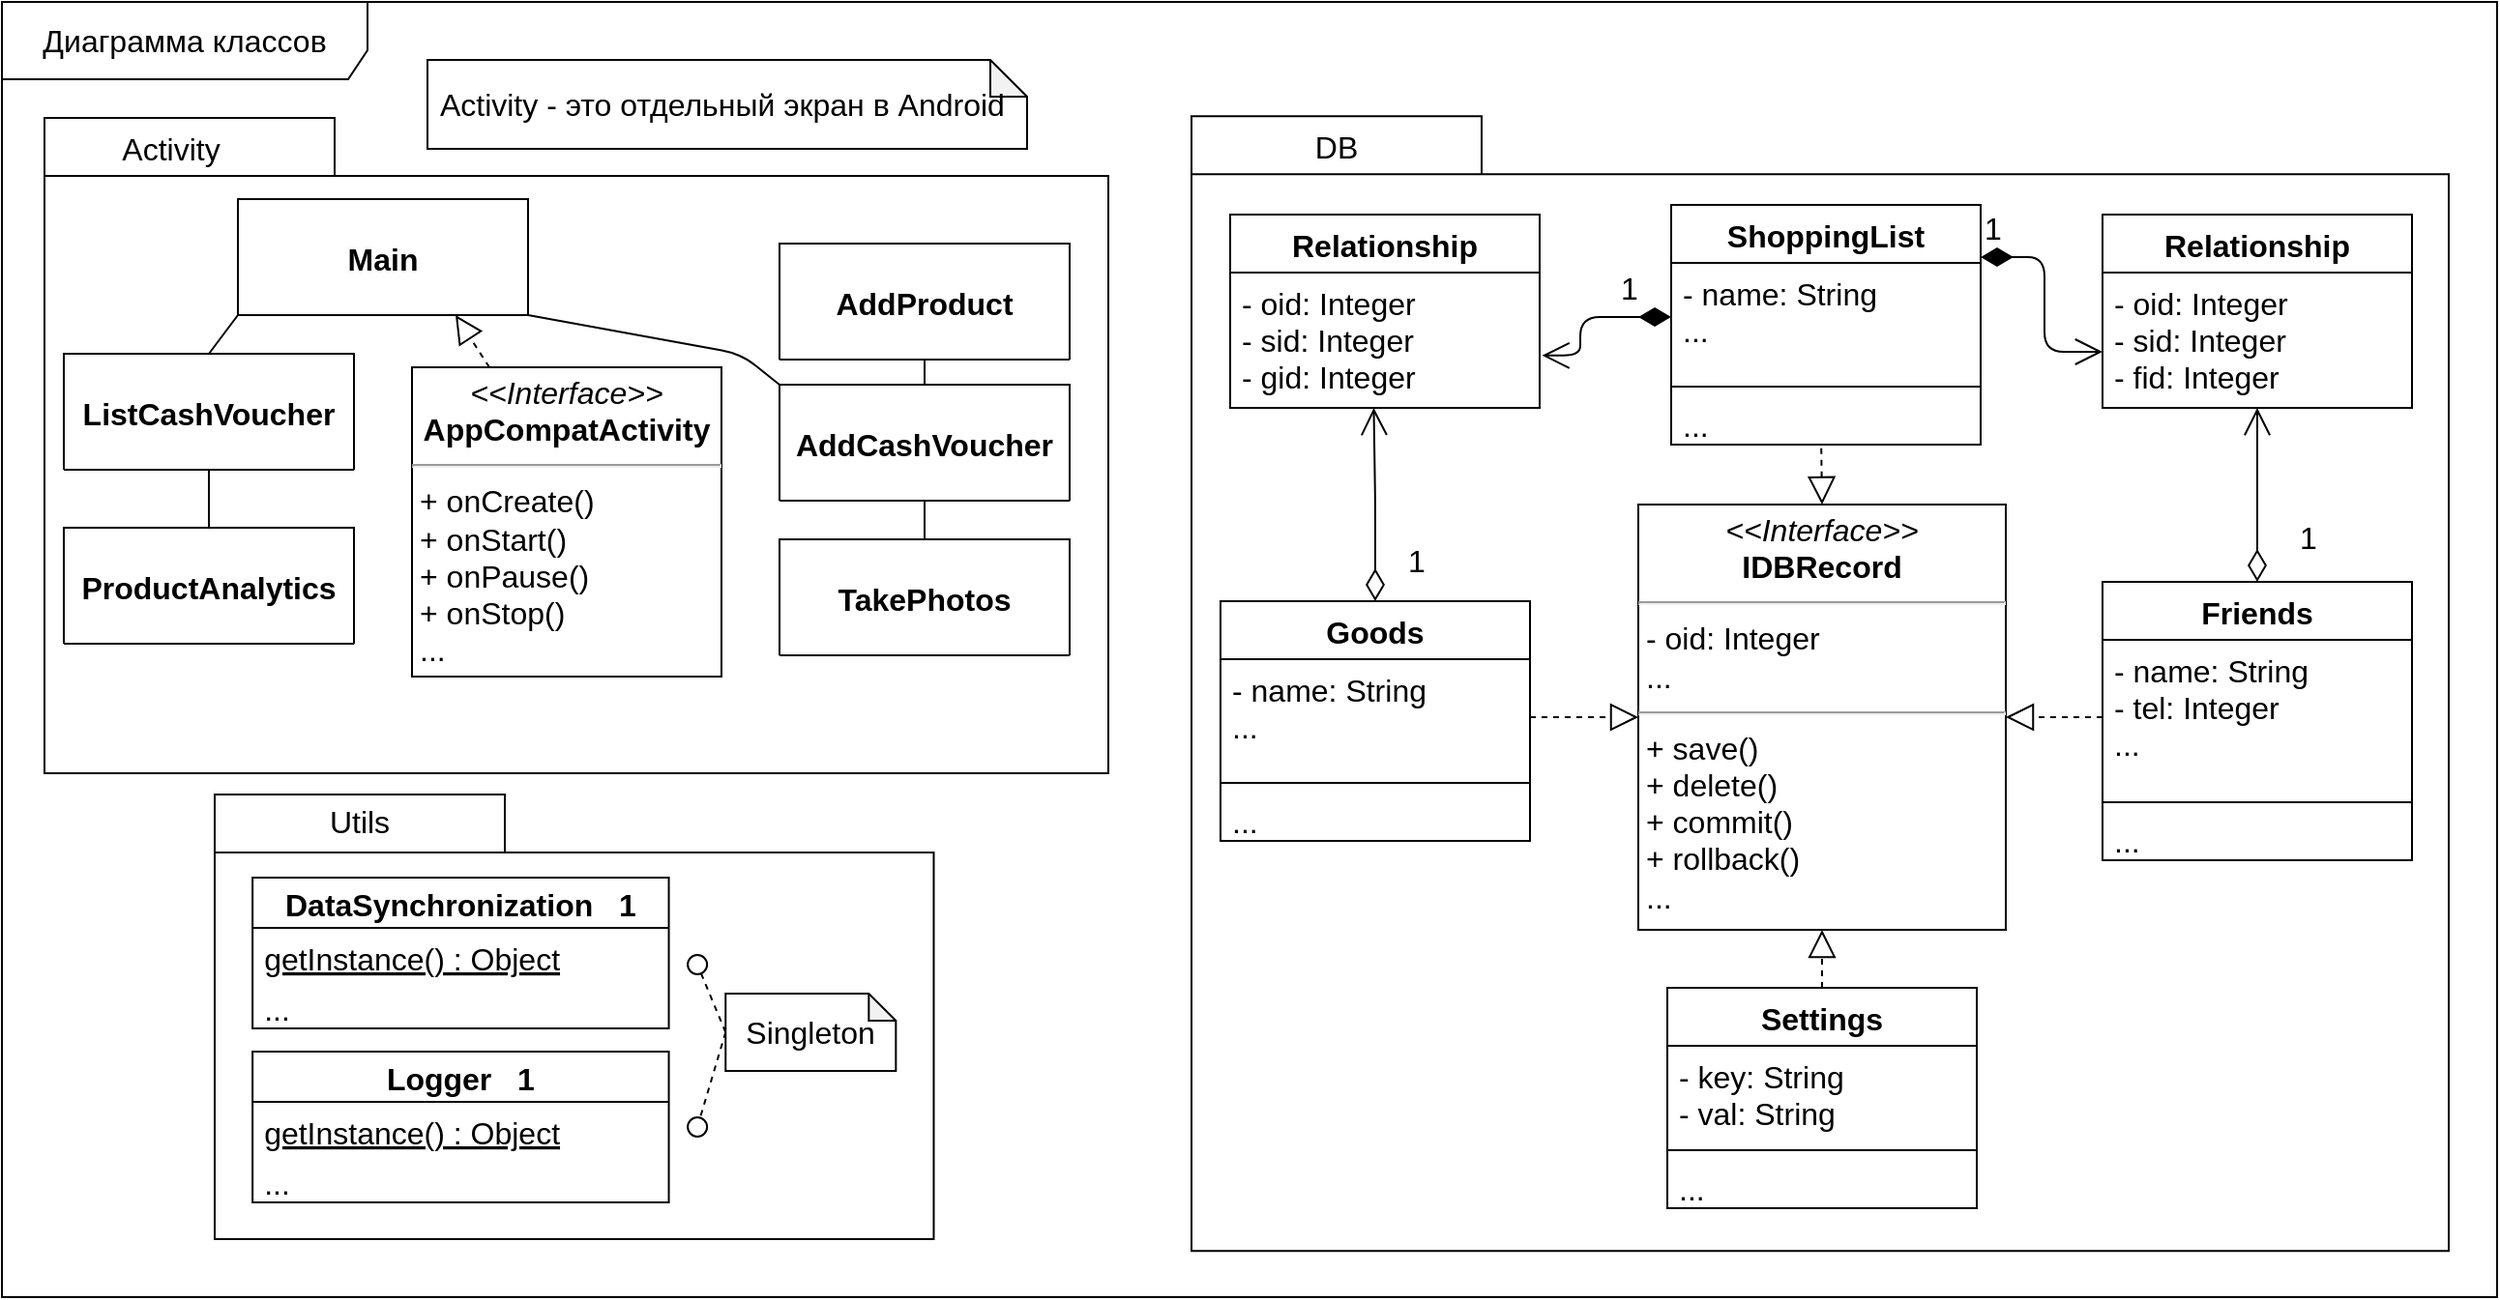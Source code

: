 <mxfile version="14.1.8" type="device"><diagram name="Page-1" id="e7e014a7-5840-1c2e-5031-d8a46d1fe8dd"><mxGraphModel dx="4369" dy="2000" grid="1" gridSize="10" guides="1" tooltips="1" connect="1" arrows="1" fold="1" page="1" pageScale="1" pageWidth="1169" pageHeight="826" background="none" math="0" shadow="0"><root><mxCell id="0"/><mxCell id="1" parent="0"/><mxCell id="31887JfQ04T_51z_vyh9-67" value="Диаграмма классов" style="shape=umlFrame;whiteSpace=wrap;html=1;width=189;height=40;fontSize=16;" parent="1" vertex="1"><mxGeometry x="-2320" y="-800" width="1290" height="670" as="geometry"/></mxCell><mxCell id="ZYxq8bh_t1jE5T7OPu3j-10" value="" style="group" vertex="1" connectable="0" parent="1"><mxGeometry x="-1705" y="-750" width="650" height="587" as="geometry"/></mxCell><mxCell id="ZYxq8bh_t1jE5T7OPu3j-37" value="" style="group" vertex="1" connectable="0" parent="ZYxq8bh_t1jE5T7OPu3j-10"><mxGeometry y="9.172" width="650.0" height="587" as="geometry"/></mxCell><mxCell id="ZYxq8bh_t1jE5T7OPu3j-11" value="" style="shape=folder;fontStyle=1;spacingTop=10;tabWidth=150;tabHeight=30;tabPosition=left;html=1;fillColor=none;fontSize=16;" vertex="1" parent="ZYxq8bh_t1jE5T7OPu3j-37"><mxGeometry width="650.0" height="587" as="geometry"/></mxCell><mxCell id="ZYxq8bh_t1jE5T7OPu3j-12" value="DB" style="text;align=center;fontStyle=0;verticalAlign=middle;spacingLeft=3;spacingRight=3;strokeColor=none;rotatable=0;points=[[0,0.5],[1,0.5]];portConstraint=eastwest;fillColor=none;fontSize=16;" vertex="1" parent="ZYxq8bh_t1jE5T7OPu3j-37"><mxGeometry width="150" height="30" as="geometry"/></mxCell><mxCell id="ZYxq8bh_t1jE5T7OPu3j-35" value="" style="group" vertex="1" connectable="0" parent="1"><mxGeometry x="-2190.437" y="-347" width="352.177" height="190" as="geometry"/></mxCell><mxCell id="ZYxq8bh_t1jE5T7OPu3j-14" value="DataSynchronization   1" style="swimlane;fontStyle=1;childLayout=stackLayout;horizontal=1;startSize=26;fillColor=none;horizontalStack=0;resizeParent=1;resizeParentMax=0;resizeLast=0;collapsible=1;marginBottom=0;fontSize=16;" vertex="1" parent="ZYxq8bh_t1jE5T7OPu3j-35"><mxGeometry width="215.217" height="78" as="geometry"/></mxCell><mxCell id="ZYxq8bh_t1jE5T7OPu3j-23" value="getInstance() : Object" style="text;strokeColor=none;fillColor=none;align=left;verticalAlign=top;spacingLeft=4;spacingRight=4;overflow=hidden;rotatable=0;points=[[0,0.5],[1,0.5]];portConstraint=eastwest;fontSize=16;fontStyle=4" vertex="1" parent="ZYxq8bh_t1jE5T7OPu3j-14"><mxGeometry y="26" width="215.217" height="26.0" as="geometry"/></mxCell><mxCell id="ZYxq8bh_t1jE5T7OPu3j-15" value="..." style="text;strokeColor=none;fillColor=none;align=left;verticalAlign=top;spacingLeft=4;spacingRight=4;overflow=hidden;rotatable=0;points=[[0,0.5],[1,0.5]];portConstraint=eastwest;fontSize=16;" vertex="1" parent="ZYxq8bh_t1jE5T7OPu3j-14"><mxGeometry y="52" width="215.217" height="26.0" as="geometry"/></mxCell><mxCell id="ZYxq8bh_t1jE5T7OPu3j-18" value="Logger   1" style="swimlane;fontStyle=1;childLayout=stackLayout;horizontal=1;startSize=26;fillColor=none;horizontalStack=0;resizeParent=1;resizeParentMax=0;resizeLast=0;collapsible=1;marginBottom=0;fontSize=16;" vertex="1" parent="ZYxq8bh_t1jE5T7OPu3j-35"><mxGeometry y="90" width="215.217" height="78" as="geometry"/></mxCell><mxCell id="ZYxq8bh_t1jE5T7OPu3j-22" value="getInstance() : Object" style="text;strokeColor=none;fillColor=none;align=left;verticalAlign=top;spacingLeft=4;spacingRight=4;overflow=hidden;rotatable=0;points=[[0,0.5],[1,0.5]];portConstraint=eastwest;fontSize=16;fontStyle=4" vertex="1" parent="ZYxq8bh_t1jE5T7OPu3j-18"><mxGeometry y="26" width="215.217" height="26.0" as="geometry"/></mxCell><mxCell id="ZYxq8bh_t1jE5T7OPu3j-19" value="..." style="text;strokeColor=none;fillColor=none;align=left;verticalAlign=top;spacingLeft=4;spacingRight=4;overflow=hidden;rotatable=0;points=[[0,0.5],[1,0.5]];portConstraint=eastwest;fontSize=16;" vertex="1" parent="ZYxq8bh_t1jE5T7OPu3j-18"><mxGeometry y="52" width="215.217" height="26.0" as="geometry"/></mxCell><mxCell id="ZYxq8bh_t1jE5T7OPu3j-29" value="" style="ellipse;whiteSpace=wrap;html=1;fontFamily=Helvetica;fontSize=12;fontColor=#000000;align=center;strokeColor=#000000;fillColor=#ffffff;points=[];aspect=fixed;resizable=0;" vertex="1" parent="ZYxq8bh_t1jE5T7OPu3j-35"><mxGeometry x="225.0" y="124.0" width="10" height="10" as="geometry"/></mxCell><mxCell id="ZYxq8bh_t1jE5T7OPu3j-32" value="" style="ellipse;whiteSpace=wrap;html=1;fontFamily=Helvetica;fontSize=12;fontColor=#000000;align=center;strokeColor=#000000;fillColor=#ffffff;points=[];aspect=fixed;resizable=0;" vertex="1" parent="ZYxq8bh_t1jE5T7OPu3j-35"><mxGeometry x="225.0" y="40" width="10" height="10" as="geometry"/></mxCell><mxCell id="ZYxq8bh_t1jE5T7OPu3j-26" value="Singleton" style="shape=note;whiteSpace=wrap;html=1;backgroundOutline=1;darkOpacity=0.05;fillColor=none;fontSize=16;size=14;" vertex="1" parent="ZYxq8bh_t1jE5T7OPu3j-35"><mxGeometry x="244.565" y="60" width="88.043" height="40" as="geometry"/></mxCell><mxCell id="ZYxq8bh_t1jE5T7OPu3j-31" value="" style="rounded=0;orthogonalLoop=1;jettySize=auto;html=1;endArrow=none;endFill=0;fontSize=16;dashed=1;exitX=0;exitY=0.5;exitDx=0;exitDy=0;exitPerimeter=0;" edge="1" parent="ZYxq8bh_t1jE5T7OPu3j-35" target="ZYxq8bh_t1jE5T7OPu3j-32" source="ZYxq8bh_t1jE5T7OPu3j-26"><mxGeometry x="309.997" y="-90" as="geometry"><mxPoint x="97.826" y="-65" as="sourcePoint"/></mxGeometry></mxCell><mxCell id="ZYxq8bh_t1jE5T7OPu3j-27" value="" style="rounded=0;orthogonalLoop=1;jettySize=auto;html=1;endArrow=none;endFill=0;fontSize=16;dashed=1;exitX=0;exitY=0.5;exitDx=0;exitDy=0;exitPerimeter=0;" edge="1" target="ZYxq8bh_t1jE5T7OPu3j-29" parent="ZYxq8bh_t1jE5T7OPu3j-35" source="ZYxq8bh_t1jE5T7OPu3j-26"><mxGeometry x="309.997" y="-90" as="geometry"><mxPoint x="88.043" y="-75" as="sourcePoint"/></mxGeometry></mxCell><mxCell id="ZYxq8bh_t1jE5T7OPu3j-34" value="" style="group" vertex="1" connectable="0" parent="ZYxq8bh_t1jE5T7OPu3j-35"><mxGeometry x="-19.563" y="-43" width="371.74" height="230" as="geometry"/></mxCell><mxCell id="ZYxq8bh_t1jE5T7OPu3j-8" value="" style="shape=folder;fontStyle=1;spacingTop=10;tabWidth=150;tabHeight=30;tabPosition=left;html=1;fillColor=none;fontSize=16;" vertex="1" parent="ZYxq8bh_t1jE5T7OPu3j-34"><mxGeometry width="371.74" height="230" as="geometry"/></mxCell><mxCell id="ZYxq8bh_t1jE5T7OPu3j-9" value="Utils" style="text;align=center;fontStyle=0;verticalAlign=middle;spacingLeft=3;spacingRight=3;strokeColor=none;rotatable=0;points=[[0,0.5],[1,0.5]];portConstraint=eastwest;fillColor=none;fontSize=16;" vertex="1" parent="ZYxq8bh_t1jE5T7OPu3j-34"><mxGeometry x="0.003" width="150.0" height="26.379" as="geometry"/></mxCell><mxCell id="ZYxq8bh_t1jE5T7OPu3j-36" value="" style="group" vertex="1" connectable="0" parent="1"><mxGeometry x="-1690" y="-695" width="616" height="519" as="geometry"/></mxCell><mxCell id="rLfA0zWCiQZh1iKf0BME-2" value="&lt;p style=&quot;margin: 4px 0px 0px ; text-align: center ; font-size: 16px&quot;&gt;&lt;i style=&quot;font-size: 16px&quot;&gt;&amp;lt;&amp;lt;Interface&amp;gt;&amp;gt;&lt;/i&gt;&lt;br style=&quot;font-size: 16px&quot;&gt;&lt;b style=&quot;font-size: 16px&quot;&gt;IDBRecord&lt;/b&gt;&lt;br style=&quot;font-size: 16px&quot;&gt;&lt;/p&gt;&lt;hr style=&quot;font-size: 16px&quot;&gt;&lt;p style=&quot;margin: 0px 0px 0px 4px ; font-size: 16px&quot;&gt;- oid: Integer&lt;br style=&quot;font-size: 16px&quot;&gt;...&lt;/p&gt;&lt;hr style=&quot;font-size: 16px&quot;&gt;&lt;p style=&quot;margin: 0px 0px 0px 4px ; font-size: 16px&quot;&gt;+ save()&lt;br style=&quot;font-size: 16px&quot;&gt;+ delete()&lt;/p&gt;&lt;p style=&quot;margin: 0px 0px 0px 4px ; font-size: 16px&quot;&gt;+ commit()&lt;br style=&quot;font-size: 16px&quot;&gt;&lt;/p&gt;&lt;p style=&quot;margin: 0px 0px 0px 4px ; font-size: 16px&quot;&gt;+ rollback()&lt;/p&gt;&lt;p style=&quot;margin: 0px 0px 0px 4px ; font-size: 16px&quot;&gt;...&lt;/p&gt;" style="verticalAlign=top;align=left;overflow=fill;fontSize=16;fontFamily=Helvetica;html=1;" parent="ZYxq8bh_t1jE5T7OPu3j-36" vertex="1"><mxGeometry x="216" y="155" width="190" height="220" as="geometry"/></mxCell><mxCell id="rLfA0zWCiQZh1iKf0BME-4" value="Settings" style="swimlane;fontStyle=1;align=center;verticalAlign=top;childLayout=stackLayout;horizontal=1;startSize=30;horizontalStack=0;resizeParent=1;resizeParentMax=0;resizeLast=0;collapsible=1;marginBottom=0;fontSize=16;" parent="ZYxq8bh_t1jE5T7OPu3j-36" vertex="1"><mxGeometry x="231" y="405" width="160" height="114" as="geometry"/></mxCell><mxCell id="rLfA0zWCiQZh1iKf0BME-5" value="- key: String&#10;- val: String" style="text;strokeColor=none;fillColor=none;align=left;verticalAlign=top;spacingLeft=4;spacingRight=4;overflow=hidden;rotatable=0;points=[[0,0.5],[1,0.5]];portConstraint=eastwest;fontSize=16;" parent="rLfA0zWCiQZh1iKf0BME-4" vertex="1"><mxGeometry y="30" width="160" height="50" as="geometry"/></mxCell><mxCell id="rLfA0zWCiQZh1iKf0BME-6" value="" style="line;strokeWidth=1;fillColor=none;align=left;verticalAlign=middle;spacingTop=-1;spacingLeft=3;spacingRight=3;rotatable=0;labelPosition=right;points=[];portConstraint=eastwest;fontSize=16;" parent="rLfA0zWCiQZh1iKf0BME-4" vertex="1"><mxGeometry y="80" width="160" height="8" as="geometry"/></mxCell><mxCell id="rLfA0zWCiQZh1iKf0BME-7" value="..." style="text;strokeColor=none;fillColor=none;align=left;verticalAlign=top;spacingLeft=4;spacingRight=4;overflow=hidden;rotatable=0;points=[[0,0.5],[1,0.5]];portConstraint=eastwest;fontSize=16;" parent="rLfA0zWCiQZh1iKf0BME-4" vertex="1"><mxGeometry y="88" width="160" height="26" as="geometry"/></mxCell><mxCell id="rLfA0zWCiQZh1iKf0BME-8" value="" style="endArrow=block;dashed=1;endFill=0;endSize=12;html=1;fontSize=16;entryX=0.5;entryY=1;entryDx=0;entryDy=0;" parent="ZYxq8bh_t1jE5T7OPu3j-36" source="rLfA0zWCiQZh1iKf0BME-4" target="rLfA0zWCiQZh1iKf0BME-2" edge="1"><mxGeometry width="160" relative="1" as="geometry"><mxPoint x="836" y="341" as="sourcePoint"/><mxPoint x="836" y="231" as="targetPoint"/></mxGeometry></mxCell><mxCell id="rLfA0zWCiQZh1iKf0BME-9" value="Friends" style="swimlane;fontStyle=1;align=center;verticalAlign=top;childLayout=stackLayout;horizontal=1;startSize=30;horizontalStack=0;resizeParent=1;resizeParentMax=0;resizeLast=0;collapsible=1;marginBottom=0;fontSize=16;" parent="ZYxq8bh_t1jE5T7OPu3j-36" vertex="1"><mxGeometry x="456" y="195" width="160" height="144" as="geometry"/></mxCell><mxCell id="rLfA0zWCiQZh1iKf0BME-10" value="- name: String&#10;- tel: Integer&#10;..." style="text;strokeColor=none;fillColor=none;align=left;verticalAlign=top;spacingLeft=4;spacingRight=4;overflow=hidden;rotatable=0;points=[[0,0.5],[1,0.5]];portConstraint=eastwest;fontSize=16;" parent="rLfA0zWCiQZh1iKf0BME-9" vertex="1"><mxGeometry y="30" width="160" height="80" as="geometry"/></mxCell><mxCell id="rLfA0zWCiQZh1iKf0BME-11" value="" style="line;strokeWidth=1;fillColor=none;align=left;verticalAlign=middle;spacingTop=-1;spacingLeft=3;spacingRight=3;rotatable=0;labelPosition=right;points=[];portConstraint=eastwest;fontSize=16;" parent="rLfA0zWCiQZh1iKf0BME-9" vertex="1"><mxGeometry y="110" width="160" height="8" as="geometry"/></mxCell><mxCell id="rLfA0zWCiQZh1iKf0BME-12" value="..." style="text;strokeColor=none;fillColor=none;align=left;verticalAlign=top;spacingLeft=4;spacingRight=4;overflow=hidden;rotatable=0;points=[[0,0.5],[1,0.5]];portConstraint=eastwest;fontSize=16;" parent="rLfA0zWCiQZh1iKf0BME-9" vertex="1"><mxGeometry y="118" width="160" height="26" as="geometry"/></mxCell><mxCell id="rLfA0zWCiQZh1iKf0BME-13" value="ShoppingList" style="swimlane;fontStyle=1;align=center;verticalAlign=top;childLayout=stackLayout;horizontal=1;startSize=30;horizontalStack=0;resizeParent=1;resizeParentMax=0;resizeLast=0;collapsible=1;marginBottom=0;fontSize=16;" parent="ZYxq8bh_t1jE5T7OPu3j-36" vertex="1"><mxGeometry x="233" width="160" height="124" as="geometry"/></mxCell><mxCell id="rLfA0zWCiQZh1iKf0BME-14" value="- name: String&#10;..." style="text;strokeColor=none;fillColor=none;align=left;verticalAlign=top;spacingLeft=4;spacingRight=4;overflow=hidden;rotatable=0;points=[[0,0.5],[1,0.5]];portConstraint=eastwest;fontSize=16;" parent="rLfA0zWCiQZh1iKf0BME-13" vertex="1"><mxGeometry y="30" width="160" height="60" as="geometry"/></mxCell><mxCell id="rLfA0zWCiQZh1iKf0BME-15" value="" style="line;strokeWidth=1;fillColor=none;align=left;verticalAlign=middle;spacingTop=-1;spacingLeft=3;spacingRight=3;rotatable=0;labelPosition=right;points=[];portConstraint=eastwest;fontSize=16;" parent="rLfA0zWCiQZh1iKf0BME-13" vertex="1"><mxGeometry y="90" width="160" height="8" as="geometry"/></mxCell><mxCell id="rLfA0zWCiQZh1iKf0BME-16" value="..." style="text;strokeColor=none;fillColor=none;align=left;verticalAlign=top;spacingLeft=4;spacingRight=4;overflow=hidden;rotatable=0;points=[[0,0.5],[1,0.5]];portConstraint=eastwest;fontSize=16;" parent="rLfA0zWCiQZh1iKf0BME-13" vertex="1"><mxGeometry y="98" width="160" height="26" as="geometry"/></mxCell><mxCell id="rLfA0zWCiQZh1iKf0BME-17" value="Goods" style="swimlane;fontStyle=1;align=center;verticalAlign=top;childLayout=stackLayout;horizontal=1;startSize=30;horizontalStack=0;resizeParent=1;resizeParentMax=0;resizeLast=0;collapsible=1;marginBottom=0;fontSize=16;" parent="ZYxq8bh_t1jE5T7OPu3j-36" vertex="1"><mxGeometry y="205" width="160" height="124" as="geometry"/></mxCell><mxCell id="rLfA0zWCiQZh1iKf0BME-18" value="- name: String&#10;..." style="text;strokeColor=none;fillColor=none;align=left;verticalAlign=top;spacingLeft=4;spacingRight=4;overflow=hidden;rotatable=0;points=[[0,0.5],[1,0.5]];portConstraint=eastwest;fontSize=16;" parent="rLfA0zWCiQZh1iKf0BME-17" vertex="1"><mxGeometry y="30" width="160" height="60" as="geometry"/></mxCell><mxCell id="rLfA0zWCiQZh1iKf0BME-19" value="" style="line;strokeWidth=1;fillColor=none;align=left;verticalAlign=middle;spacingTop=-1;spacingLeft=3;spacingRight=3;rotatable=0;labelPosition=right;points=[];portConstraint=eastwest;fontSize=16;" parent="rLfA0zWCiQZh1iKf0BME-17" vertex="1"><mxGeometry y="90" width="160" height="8" as="geometry"/></mxCell><mxCell id="rLfA0zWCiQZh1iKf0BME-20" value="..." style="text;strokeColor=none;fillColor=none;align=left;verticalAlign=top;spacingLeft=4;spacingRight=4;overflow=hidden;rotatable=0;points=[[0,0.5],[1,0.5]];portConstraint=eastwest;fontSize=16;" parent="rLfA0zWCiQZh1iKf0BME-17" vertex="1"><mxGeometry y="98" width="160" height="26" as="geometry"/></mxCell><mxCell id="rLfA0zWCiQZh1iKf0BME-21" value="Relationship" style="swimlane;fontStyle=1;align=center;verticalAlign=top;childLayout=stackLayout;horizontal=1;startSize=30;horizontalStack=0;resizeParent=1;resizeParentMax=0;resizeLast=0;collapsible=1;marginBottom=0;fontSize=16;" parent="ZYxq8bh_t1jE5T7OPu3j-36" vertex="1"><mxGeometry x="5" y="5" width="160" height="100" as="geometry"/></mxCell><mxCell id="rLfA0zWCiQZh1iKf0BME-22" value="- oid: Integer&#10;- sid: Integer&#10;- gid: Integer" style="text;strokeColor=none;fillColor=none;align=left;verticalAlign=top;spacingLeft=4;spacingRight=4;overflow=hidden;rotatable=0;points=[[0,0.5],[1,0.5]];portConstraint=eastwest;fontSize=16;" parent="rLfA0zWCiQZh1iKf0BME-21" vertex="1"><mxGeometry y="30" width="160" height="70" as="geometry"/></mxCell><mxCell id="rLfA0zWCiQZh1iKf0BME-27" value="" style="endArrow=block;dashed=1;endFill=0;endSize=12;html=1;fontSize=16;entryX=0.5;entryY=0;entryDx=0;entryDy=0;exitX=0.485;exitY=1.072;exitDx=0;exitDy=0;exitPerimeter=0;" parent="ZYxq8bh_t1jE5T7OPu3j-36" source="rLfA0zWCiQZh1iKf0BME-16" target="rLfA0zWCiQZh1iKf0BME-2" edge="1"><mxGeometry width="160" relative="1" as="geometry"><mxPoint x="336" y="105" as="sourcePoint"/><mxPoint x="556" y="225" as="targetPoint"/></mxGeometry></mxCell><mxCell id="rLfA0zWCiQZh1iKf0BME-28" value="" style="endArrow=block;dashed=1;endFill=0;endSize=12;html=1;fontSize=16;exitX=1;exitY=0.5;exitDx=0;exitDy=0;entryX=0;entryY=0.5;entryDx=0;entryDy=0;" parent="ZYxq8bh_t1jE5T7OPu3j-36" source="rLfA0zWCiQZh1iKf0BME-18" target="rLfA0zWCiQZh1iKf0BME-2" edge="1"><mxGeometry width="160" relative="1" as="geometry"><mxPoint x="396" y="225" as="sourcePoint"/><mxPoint x="556" y="225" as="targetPoint"/></mxGeometry></mxCell><mxCell id="rLfA0zWCiQZh1iKf0BME-29" value="" style="endArrow=block;dashed=1;endFill=0;endSize=12;html=1;fontSize=16;entryX=1;entryY=0.5;entryDx=0;entryDy=0;exitX=0;exitY=0.5;exitDx=0;exitDy=0;" parent="ZYxq8bh_t1jE5T7OPu3j-36" source="rLfA0zWCiQZh1iKf0BME-10" target="rLfA0zWCiQZh1iKf0BME-2" edge="1"><mxGeometry width="160" relative="1" as="geometry"><mxPoint x="496" y="535" as="sourcePoint"/><mxPoint x="556" y="225" as="targetPoint"/></mxGeometry></mxCell><mxCell id="rLfA0zWCiQZh1iKf0BME-30" value="Relationship" style="swimlane;fontStyle=1;align=center;verticalAlign=top;childLayout=stackLayout;horizontal=1;startSize=30;horizontalStack=0;resizeParent=1;resizeParentMax=0;resizeLast=0;collapsible=1;marginBottom=0;fontSize=16;" parent="ZYxq8bh_t1jE5T7OPu3j-36" vertex="1"><mxGeometry x="456" y="5" width="160" height="100" as="geometry"/></mxCell><mxCell id="rLfA0zWCiQZh1iKf0BME-31" value="- oid: Integer&#10;- sid: Integer&#10;- fid: Integer" style="text;strokeColor=none;fillColor=none;align=left;verticalAlign=top;spacingLeft=4;spacingRight=4;overflow=hidden;rotatable=0;points=[[0,0.5],[1,0.5]];portConstraint=eastwest;fontSize=16;" parent="rLfA0zWCiQZh1iKf0BME-30" vertex="1"><mxGeometry y="30" width="160" height="70" as="geometry"/></mxCell><mxCell id="rLfA0zWCiQZh1iKf0BME-32" value="1" style="endArrow=open;html=1;endSize=12;startArrow=diamondThin;startSize=14;startFill=0;edgeStyle=orthogonalEdgeStyle;align=left;verticalAlign=bottom;fontSize=16;entryX=0.464;entryY=1;entryDx=0;entryDy=0;entryPerimeter=0;exitX=0.5;exitY=0;exitDx=0;exitDy=0;" parent="ZYxq8bh_t1jE5T7OPu3j-36" source="rLfA0zWCiQZh1iKf0BME-17" target="rLfA0zWCiQZh1iKf0BME-22" edge="1"><mxGeometry x="-0.801" y="-15" relative="1" as="geometry"><mxPoint x="-24" y="395" as="sourcePoint"/><mxPoint x="136" y="395" as="targetPoint"/><mxPoint y="1" as="offset"/></mxGeometry></mxCell><mxCell id="rLfA0zWCiQZh1iKf0BME-34" value="1" style="endArrow=open;html=1;endSize=12;startArrow=diamondThin;startSize=14;startFill=0;edgeStyle=orthogonalEdgeStyle;align=left;verticalAlign=bottom;fontSize=16;exitX=0.5;exitY=0;exitDx=0;exitDy=0;" parent="ZYxq8bh_t1jE5T7OPu3j-36" source="rLfA0zWCiQZh1iKf0BME-9" target="rLfA0zWCiQZh1iKf0BME-30" edge="1"><mxGeometry x="-0.778" y="-20" relative="1" as="geometry"><mxPoint x="236" y="225" as="sourcePoint"/><mxPoint x="396" y="225" as="targetPoint"/><mxPoint y="-1" as="offset"/></mxGeometry></mxCell><mxCell id="rLfA0zWCiQZh1iKf0BME-35" value="1" style="endArrow=open;html=1;endSize=12;startArrow=diamondThin;startSize=14;startFill=1;edgeStyle=orthogonalEdgeStyle;align=left;verticalAlign=bottom;fontSize=16;entryX=1.008;entryY=0.613;entryDx=0;entryDy=0;entryPerimeter=0;" parent="ZYxq8bh_t1jE5T7OPu3j-36" source="rLfA0zWCiQZh1iKf0BME-13" target="rLfA0zWCiQZh1iKf0BME-22" edge="1"><mxGeometry x="-0.358" y="-3" relative="1" as="geometry"><mxPoint x="-19" y="435" as="sourcePoint"/><mxPoint x="141" y="435" as="targetPoint"/><Array as="points"><mxPoint x="186" y="58"/><mxPoint x="186" y="78"/></Array><mxPoint as="offset"/></mxGeometry></mxCell><mxCell id="rLfA0zWCiQZh1iKf0BME-36" value="1" style="endArrow=open;html=1;endSize=12;startArrow=diamondThin;startSize=14;startFill=1;edgeStyle=orthogonalEdgeStyle;align=left;verticalAlign=bottom;fontSize=16;" parent="ZYxq8bh_t1jE5T7OPu3j-36" source="rLfA0zWCiQZh1iKf0BME-13" target="rLfA0zWCiQZh1iKf0BME-30" edge="1"><mxGeometry x="-1" y="3" relative="1" as="geometry"><mxPoint x="356" y="225" as="sourcePoint"/><mxPoint x="516" y="225" as="targetPoint"/><Array as="points"><mxPoint x="426" y="27"/><mxPoint x="426" y="76"/></Array></mxGeometry></mxCell><mxCell id="ZYxq8bh_t1jE5T7OPu3j-55" value="" style="group" vertex="1" connectable="0" parent="1"><mxGeometry x="-2298" y="-740" width="600" height="339" as="geometry"/></mxCell><mxCell id="ZYxq8bh_t1jE5T7OPu3j-6" value="" style="group" vertex="1" connectable="0" parent="ZYxq8bh_t1jE5T7OPu3j-55"><mxGeometry width="550" height="339" as="geometry"/></mxCell><mxCell id="ZYxq8bh_t1jE5T7OPu3j-4" value="" style="shape=folder;fontStyle=1;spacingTop=10;tabWidth=150;tabHeight=30;tabPosition=left;html=1;fillColor=none;fontSize=16;" vertex="1" parent="ZYxq8bh_t1jE5T7OPu3j-6"><mxGeometry width="550" height="339" as="geometry"/></mxCell><mxCell id="ZYxq8bh_t1jE5T7OPu3j-5" value="Activity" style="text;align=center;fontStyle=0;verticalAlign=middle;spacingLeft=3;spacingRight=3;strokeColor=none;rotatable=0;points=[[0,0.5],[1,0.5]];portConstraint=eastwest;fillColor=none;fontSize=16;" vertex="1" parent="ZYxq8bh_t1jE5T7OPu3j-6"><mxGeometry width="130.955" height="30" as="geometry"/></mxCell><mxCell id="ZYxq8bh_t1jE5T7OPu3j-38" value="&lt;p style=&quot;margin: 4px 0px 0px ; text-align: center&quot;&gt;&lt;i style=&quot;font-size: 16px&quot;&gt;&amp;lt;&amp;lt;Interface&amp;gt;&amp;gt;&lt;/i&gt;&lt;br style=&quot;font-size: 16px&quot;&gt;&lt;b&gt;AppCompatActivity&lt;/b&gt;&lt;br style=&quot;font-size: 16px&quot;&gt;&lt;/p&gt;&lt;hr style=&quot;font-size: 16px&quot;&gt;&lt;p style=&quot;margin: 0px 0px 0px 4px ; font-size: 16px&quot;&gt;&lt;/p&gt;&lt;p style=&quot;margin: 0px 0px 0px 4px ; font-size: 16px&quot;&gt;+ onCreate()&lt;br style=&quot;font-size: 16px&quot;&gt;+ onStart()&lt;/p&gt;&lt;p style=&quot;margin: 0px 0px 0px 4px ; font-size: 16px&quot;&gt;+ onPause()&lt;br style=&quot;font-size: 16px&quot;&gt;&lt;/p&gt;&lt;p style=&quot;margin: 0px 0px 0px 4px ; font-size: 16px&quot;&gt;+ onStop()&lt;/p&gt;&lt;p style=&quot;margin: 0px 0px 0px 4px ; font-size: 16px&quot;&gt;...&lt;/p&gt;" style="verticalAlign=top;align=left;overflow=fill;fontSize=16;fontFamily=Helvetica;html=1;" vertex="1" parent="ZYxq8bh_t1jE5T7OPu3j-55"><mxGeometry x="190" y="129" width="160" height="160" as="geometry"/></mxCell><mxCell id="ZYxq8bh_t1jE5T7OPu3j-40" value="AddProduct" style="swimlane;fontStyle=1;align=center;verticalAlign=middle;childLayout=stackLayout;horizontal=1;startSize=100;horizontalStack=0;resizeParent=1;resizeParentMax=0;resizeLast=0;collapsible=1;marginBottom=0;fontSize=16;" vertex="1" parent="ZYxq8bh_t1jE5T7OPu3j-55"><mxGeometry x="380" y="65" width="150" height="60" as="geometry"/></mxCell><mxCell id="ZYxq8bh_t1jE5T7OPu3j-42" value="ListCashVoucher" style="swimlane;fontStyle=1;align=center;verticalAlign=middle;childLayout=stackLayout;horizontal=1;startSize=100;horizontalStack=0;resizeParent=1;resizeParentMax=0;resizeLast=0;collapsible=1;marginBottom=0;fontSize=16;" vertex="1" parent="ZYxq8bh_t1jE5T7OPu3j-55"><mxGeometry x="10" y="122" width="150" height="60" as="geometry"/></mxCell><mxCell id="ZYxq8bh_t1jE5T7OPu3j-43" value="TakePhotos" style="swimlane;fontStyle=1;align=center;verticalAlign=middle;childLayout=stackLayout;horizontal=1;startSize=100;horizontalStack=0;resizeParent=1;resizeParentMax=0;resizeLast=0;collapsible=1;marginBottom=0;fontSize=16;" vertex="1" parent="ZYxq8bh_t1jE5T7OPu3j-55"><mxGeometry x="380" y="218" width="150" height="60" as="geometry"/></mxCell><mxCell id="ZYxq8bh_t1jE5T7OPu3j-44" value="ProductAnalytics" style="swimlane;fontStyle=1;align=center;verticalAlign=middle;childLayout=stackLayout;horizontal=1;startSize=100;horizontalStack=0;resizeParent=1;resizeParentMax=0;resizeLast=0;collapsible=1;marginBottom=0;fontSize=16;" vertex="1" parent="ZYxq8bh_t1jE5T7OPu3j-55"><mxGeometry x="10" y="212" width="150" height="60" as="geometry"/></mxCell><mxCell id="ZYxq8bh_t1jE5T7OPu3j-45" value="Main" style="swimlane;fontStyle=1;align=center;verticalAlign=middle;childLayout=stackLayout;horizontal=1;startSize=100;horizontalStack=0;resizeParent=1;resizeParentMax=0;resizeLast=0;collapsible=1;marginBottom=0;fontSize=16;" vertex="1" parent="ZYxq8bh_t1jE5T7OPu3j-55"><mxGeometry x="100" y="42" width="150" height="60" as="geometry"/></mxCell><mxCell id="ZYxq8bh_t1jE5T7OPu3j-46" value="AddCashVoucher" style="swimlane;fontStyle=1;align=center;verticalAlign=middle;childLayout=stackLayout;horizontal=1;startSize=100;horizontalStack=0;resizeParent=1;resizeParentMax=0;resizeLast=0;collapsible=1;marginBottom=0;fontSize=16;" vertex="1" parent="ZYxq8bh_t1jE5T7OPu3j-55"><mxGeometry x="380" y="138" width="150" height="60" as="geometry"/></mxCell><mxCell id="ZYxq8bh_t1jE5T7OPu3j-47" value="" style="endArrow=none;html=1;fontSize=16;entryX=1;entryY=1;entryDx=0;entryDy=0;exitX=0;exitY=0;exitDx=0;exitDy=0;" edge="1" parent="ZYxq8bh_t1jE5T7OPu3j-55" source="ZYxq8bh_t1jE5T7OPu3j-46" target="ZYxq8bh_t1jE5T7OPu3j-45"><mxGeometry width="50" height="50" relative="1" as="geometry"><mxPoint x="490" y="232" as="sourcePoint"/><mxPoint x="540" y="182" as="targetPoint"/><Array as="points"><mxPoint x="360" y="122"/></Array></mxGeometry></mxCell><mxCell id="ZYxq8bh_t1jE5T7OPu3j-48" value="" style="endArrow=none;html=1;fontSize=16;entryX=0.5;entryY=0;entryDx=0;entryDy=0;exitX=0.5;exitY=1;exitDx=0;exitDy=0;" edge="1" parent="ZYxq8bh_t1jE5T7OPu3j-55" source="ZYxq8bh_t1jE5T7OPu3j-40" target="ZYxq8bh_t1jE5T7OPu3j-46"><mxGeometry width="50" height="50" relative="1" as="geometry"><mxPoint x="470" y="252" as="sourcePoint"/><mxPoint x="520" y="202" as="targetPoint"/></mxGeometry></mxCell><mxCell id="ZYxq8bh_t1jE5T7OPu3j-49" value="" style="endArrow=none;html=1;fontSize=16;entryX=0.5;entryY=1;entryDx=0;entryDy=0;exitX=0.5;exitY=0;exitDx=0;exitDy=0;" edge="1" parent="ZYxq8bh_t1jE5T7OPu3j-55" source="ZYxq8bh_t1jE5T7OPu3j-43" target="ZYxq8bh_t1jE5T7OPu3j-46"><mxGeometry width="50" height="50" relative="1" as="geometry"><mxPoint x="480" y="262" as="sourcePoint"/><mxPoint x="530" y="212" as="targetPoint"/></mxGeometry></mxCell><mxCell id="ZYxq8bh_t1jE5T7OPu3j-50" value="" style="endArrow=none;html=1;fontSize=16;entryX=0.5;entryY=0;entryDx=0;entryDy=0;exitX=0.5;exitY=1;exitDx=0;exitDy=0;" edge="1" parent="ZYxq8bh_t1jE5T7OPu3j-55" source="ZYxq8bh_t1jE5T7OPu3j-42" target="ZYxq8bh_t1jE5T7OPu3j-44"><mxGeometry width="50" height="50" relative="1" as="geometry"><mxPoint x="520" y="262" as="sourcePoint"/><mxPoint x="570" y="212" as="targetPoint"/></mxGeometry></mxCell><mxCell id="ZYxq8bh_t1jE5T7OPu3j-53" value="" style="endArrow=none;html=1;fontSize=16;entryX=0;entryY=1;entryDx=0;entryDy=0;exitX=0.5;exitY=0;exitDx=0;exitDy=0;" edge="1" parent="ZYxq8bh_t1jE5T7OPu3j-55" source="ZYxq8bh_t1jE5T7OPu3j-42" target="ZYxq8bh_t1jE5T7OPu3j-45"><mxGeometry width="50" height="50" relative="1" as="geometry"><mxPoint x="550" y="292" as="sourcePoint"/><mxPoint x="600" y="242" as="targetPoint"/></mxGeometry></mxCell><mxCell id="ZYxq8bh_t1jE5T7OPu3j-54" value="" style="endArrow=block;dashed=1;endFill=0;endSize=12;html=1;fontSize=16;entryX=0.75;entryY=1;entryDx=0;entryDy=0;exitX=0.25;exitY=0;exitDx=0;exitDy=0;" edge="1" parent="ZYxq8bh_t1jE5T7OPu3j-55" source="ZYxq8bh_t1jE5T7OPu3j-38" target="ZYxq8bh_t1jE5T7OPu3j-45"><mxGeometry width="160" relative="1" as="geometry"><mxPoint x="1606.0" y="312" as="sourcePoint"/><mxPoint x="1606.0" y="282" as="targetPoint"/></mxGeometry></mxCell><mxCell id="ZYxq8bh_t1jE5T7OPu3j-13" value="&amp;nbsp;Activity - это отдельный экран в Android" style="shape=note;whiteSpace=wrap;html=1;backgroundOutline=1;darkOpacity=0.05;fillColor=none;fontSize=16;align=left;size=19;" vertex="1" parent="1"><mxGeometry x="-2100" y="-770" width="310" height="46" as="geometry"/></mxCell></root></mxGraphModel></diagram></mxfile>